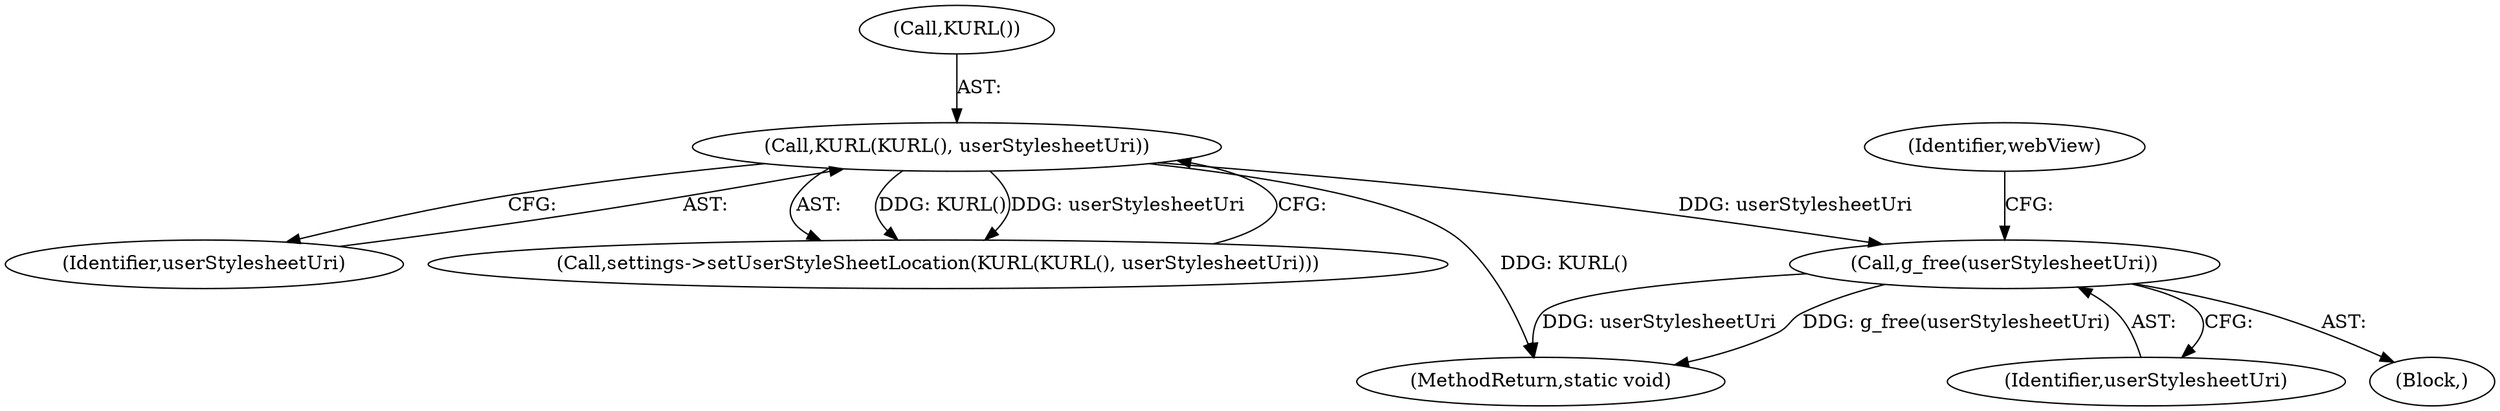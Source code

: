 digraph "0_Chrome_5a2de6455f565783c73e53eae2c8b953e7d48520_0@API" {
"1000379" [label="(Call,g_free(userStylesheetUri))"];
"1000299" [label="(Call,KURL(KURL(), userStylesheetUri))"];
"1000301" [label="(Identifier,userStylesheetUri)"];
"1000379" [label="(Call,g_free(userStylesheetUri))"];
"1000298" [label="(Call,settings->setUserStyleSheetLocation(KURL(KURL(), userStylesheetUri)))"];
"1000383" [label="(Identifier,webView)"];
"1000300" [label="(Call,KURL())"];
"1000380" [label="(Identifier,userStylesheetUri)"];
"1000385" [label="(MethodReturn,static void)"];
"1000102" [label="(Block,)"];
"1000299" [label="(Call,KURL(KURL(), userStylesheetUri))"];
"1000379" -> "1000102"  [label="AST: "];
"1000379" -> "1000380"  [label="CFG: "];
"1000380" -> "1000379"  [label="AST: "];
"1000383" -> "1000379"  [label="CFG: "];
"1000379" -> "1000385"  [label="DDG: userStylesheetUri"];
"1000379" -> "1000385"  [label="DDG: g_free(userStylesheetUri)"];
"1000299" -> "1000379"  [label="DDG: userStylesheetUri"];
"1000299" -> "1000298"  [label="AST: "];
"1000299" -> "1000301"  [label="CFG: "];
"1000300" -> "1000299"  [label="AST: "];
"1000301" -> "1000299"  [label="AST: "];
"1000298" -> "1000299"  [label="CFG: "];
"1000299" -> "1000385"  [label="DDG: KURL()"];
"1000299" -> "1000298"  [label="DDG: KURL()"];
"1000299" -> "1000298"  [label="DDG: userStylesheetUri"];
}
